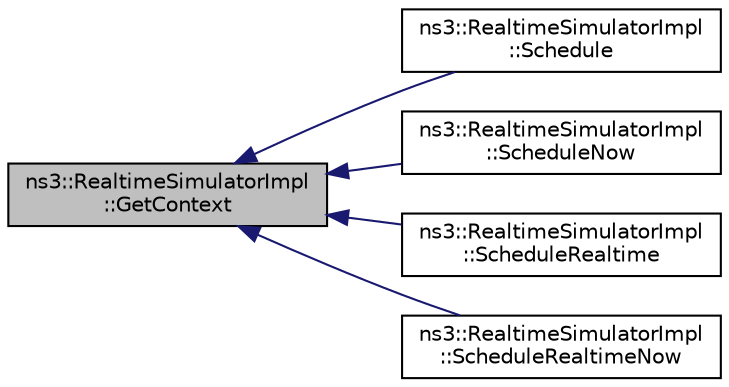 digraph "ns3::RealtimeSimulatorImpl::GetContext"
{
  edge [fontname="Helvetica",fontsize="10",labelfontname="Helvetica",labelfontsize="10"];
  node [fontname="Helvetica",fontsize="10",shape=record];
  rankdir="LR";
  Node1 [label="ns3::RealtimeSimulatorImpl\l::GetContext",height=0.2,width=0.4,color="black", fillcolor="grey75", style="filled", fontcolor="black"];
  Node1 -> Node2 [dir="back",color="midnightblue",fontsize="10",style="solid"];
  Node2 [label="ns3::RealtimeSimulatorImpl\l::Schedule",height=0.2,width=0.4,color="black", fillcolor="white", style="filled",URL="$da/d73/classns3_1_1RealtimeSimulatorImpl.html#a2ff9f754084280c9f478cc7028cce3bf"];
  Node1 -> Node3 [dir="back",color="midnightblue",fontsize="10",style="solid"];
  Node3 [label="ns3::RealtimeSimulatorImpl\l::ScheduleNow",height=0.2,width=0.4,color="black", fillcolor="white", style="filled",URL="$da/d73/classns3_1_1RealtimeSimulatorImpl.html#a1a8a487e77cd4ecb43c4eaa31705656b"];
  Node1 -> Node4 [dir="back",color="midnightblue",fontsize="10",style="solid"];
  Node4 [label="ns3::RealtimeSimulatorImpl\l::ScheduleRealtime",height=0.2,width=0.4,color="black", fillcolor="white", style="filled",URL="$da/d73/classns3_1_1RealtimeSimulatorImpl.html#a06c825f23ff29bf9fe72652f8fd3b72f"];
  Node1 -> Node5 [dir="back",color="midnightblue",fontsize="10",style="solid"];
  Node5 [label="ns3::RealtimeSimulatorImpl\l::ScheduleRealtimeNow",height=0.2,width=0.4,color="black", fillcolor="white", style="filled",URL="$da/d73/classns3_1_1RealtimeSimulatorImpl.html#a3a8b07ddf0a22a6f77050528eece77cc"];
}
